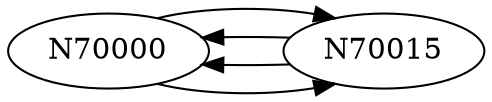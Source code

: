 digraph G { rankdir=LR; node [shape=oval];
node0 [label="N70000"];
node1 [label="N70015"];
node0 -> node1;
node1 -> node0;
node1 -> node0;
node0 -> node1;
 }